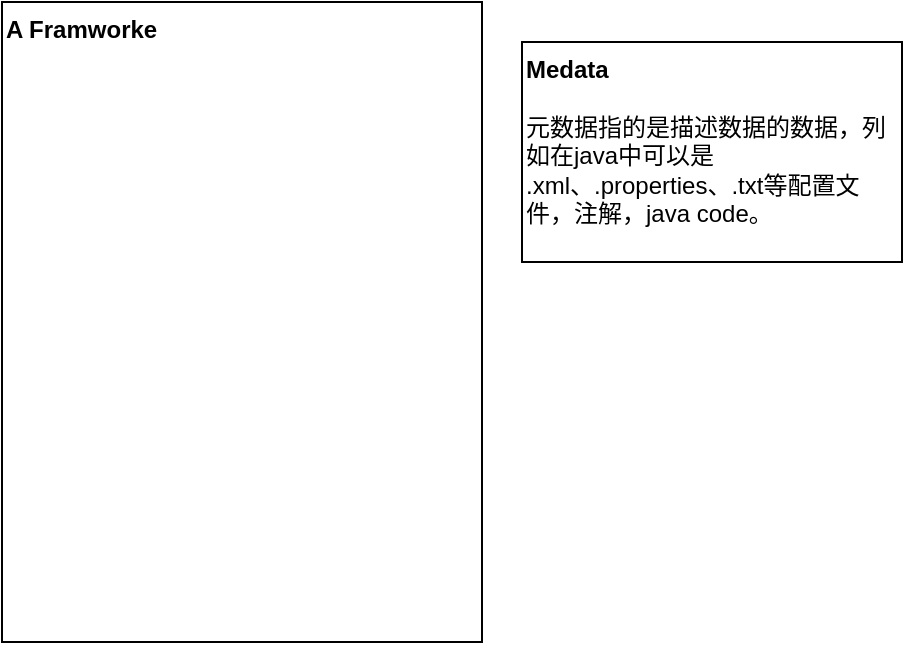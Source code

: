 <mxfile version="20.2.7" type="github">
  <diagram id="TegdglvorsQ1xGJPAm7N" name="Page-1">
    <mxGraphModel dx="942" dy="634" grid="1" gridSize="10" guides="1" tooltips="1" connect="1" arrows="1" fold="1" page="1" pageScale="1" pageWidth="827" pageHeight="1169" math="0" shadow="0">
      <root>
        <mxCell id="0" />
        <mxCell id="1" parent="0" />
        <mxCell id="k0R_6Jwa_f2LtwrwoXMr-1" value="&lt;b&gt;A Framworke&lt;/b&gt;" style="rounded=0;whiteSpace=wrap;html=1;align=left;verticalAlign=top;" vertex="1" parent="1">
          <mxGeometry x="320" y="200" width="240" height="320" as="geometry" />
        </mxCell>
        <mxCell id="k0R_6Jwa_f2LtwrwoXMr-2" value="&lt;b&gt;Medata&lt;/b&gt;&lt;br&gt;&lt;br&gt;元数据指的是描述数据的数据，列如在java中可以是 .xml、.properties、.txt等配置文件，注解，java code。" style="rounded=0;whiteSpace=wrap;html=1;verticalAlign=top;align=left;" vertex="1" parent="1">
          <mxGeometry x="580" y="220" width="190" height="110" as="geometry" />
        </mxCell>
      </root>
    </mxGraphModel>
  </diagram>
</mxfile>
